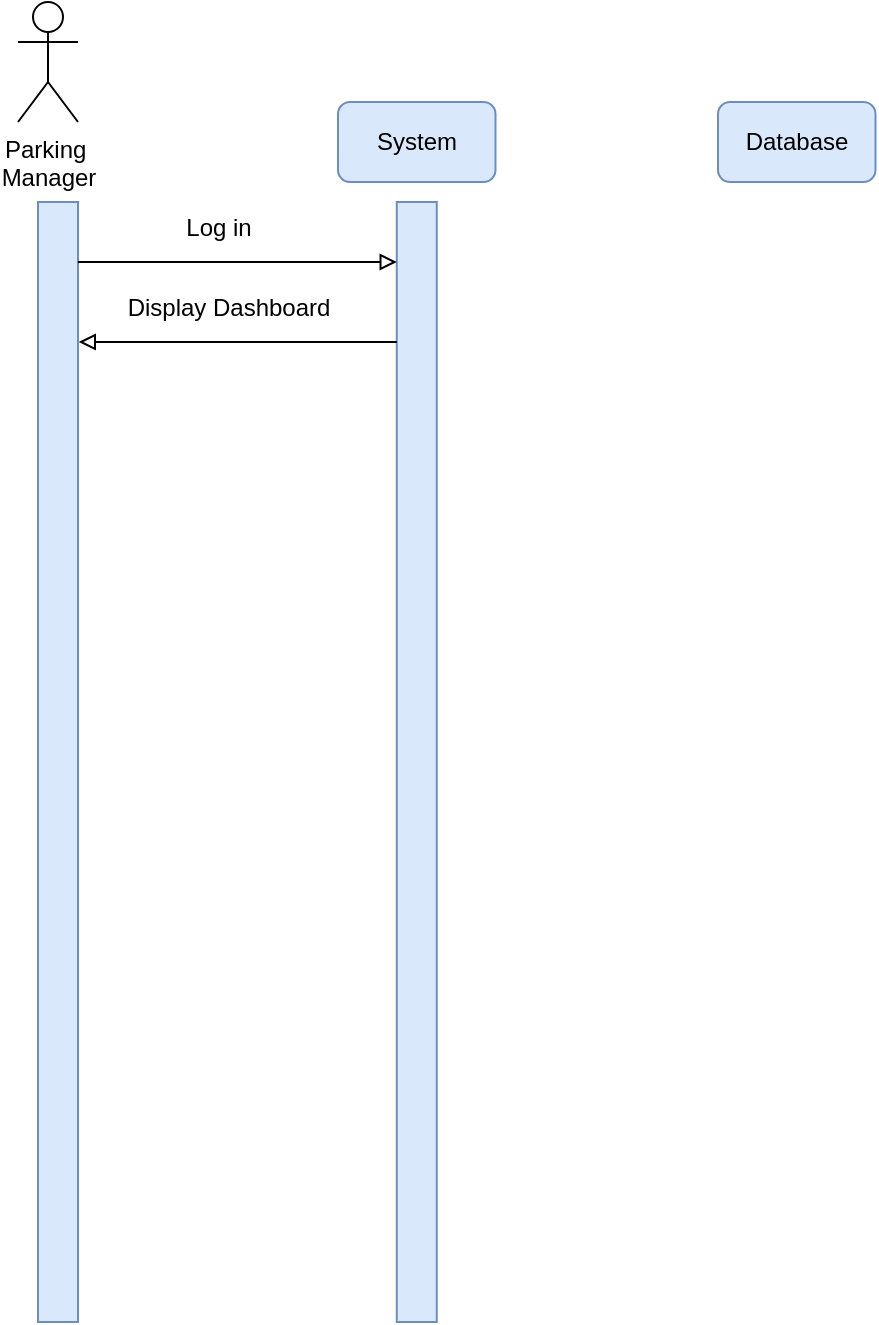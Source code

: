 <mxfile version="24.4.8" type="device">
  <diagram name="Page-1" id="lDwgoUdHp61VGgvie9R6">
    <mxGraphModel dx="1036" dy="606" grid="1" gridSize="10" guides="1" tooltips="1" connect="1" arrows="1" fold="1" page="1" pageScale="1" pageWidth="850" pageHeight="1100" math="0" shadow="0">
      <root>
        <mxCell id="0" />
        <mxCell id="1" parent="0" />
        <mxCell id="twbBR0jjznHiogXrfPrA-1" value="Parking&amp;nbsp;&lt;div&gt;Manager&lt;/div&gt;" style="shape=umlActor;verticalLabelPosition=bottom;verticalAlign=top;html=1;outlineConnect=0;" vertex="1" parent="1">
          <mxGeometry x="80" y="70" width="30" height="60" as="geometry" />
        </mxCell>
        <mxCell id="twbBR0jjznHiogXrfPrA-2" value="System" style="rounded=1;whiteSpace=wrap;html=1;fillColor=#dae8fc;strokeColor=#6c8ebf;" vertex="1" parent="1">
          <mxGeometry x="240" y="120" width="78.75" height="40" as="geometry" />
        </mxCell>
        <mxCell id="twbBR0jjznHiogXrfPrA-6" value="" style="html=1;points=[[0,0,0,0,5],[0,1,0,0,-5],[1,0,0,0,5],[1,1,0,0,-5]];perimeter=orthogonalPerimeter;outlineConnect=0;targetShapes=umlLifeline;portConstraint=eastwest;newEdgeStyle={&quot;curved&quot;:0,&quot;rounded&quot;:0};fillColor=#dae8fc;strokeColor=#6c8ebf;" vertex="1" parent="1">
          <mxGeometry x="269.38" y="170" width="20" height="560" as="geometry" />
        </mxCell>
        <mxCell id="twbBR0jjznHiogXrfPrA-17" value="Database" style="rounded=1;whiteSpace=wrap;html=1;fillColor=#dae8fc;strokeColor=#6c8ebf;" vertex="1" parent="1">
          <mxGeometry x="430" y="120" width="78.75" height="40" as="geometry" />
        </mxCell>
        <mxCell id="twbBR0jjznHiogXrfPrA-18" value="" style="html=1;points=[[0,0,0,0,5],[0,1,0,0,-5],[1,0,0,0,5],[1,1,0,0,-5]];perimeter=orthogonalPerimeter;outlineConnect=0;targetShapes=umlLifeline;portConstraint=eastwest;newEdgeStyle={&quot;curved&quot;:0,&quot;rounded&quot;:0};fillColor=#dae8fc;strokeColor=#6c8ebf;" vertex="1" parent="1">
          <mxGeometry x="90" y="170" width="20" height="560" as="geometry" />
        </mxCell>
        <mxCell id="twbBR0jjznHiogXrfPrA-19" value="" style="endArrow=block;html=1;rounded=0;endFill=0;" edge="1" parent="1" source="twbBR0jjznHiogXrfPrA-18" target="twbBR0jjznHiogXrfPrA-6">
          <mxGeometry width="50" height="50" relative="1" as="geometry">
            <mxPoint x="330" y="200" as="sourcePoint" />
            <mxPoint x="280" y="250" as="targetPoint" />
            <Array as="points">
              <mxPoint x="200" y="200" />
              <mxPoint x="240" y="200" />
            </Array>
          </mxGeometry>
        </mxCell>
        <mxCell id="twbBR0jjznHiogXrfPrA-20" value="Log in" style="text;html=1;align=center;verticalAlign=middle;resizable=0;points=[];autosize=1;strokeColor=none;fillColor=none;" vertex="1" parent="1">
          <mxGeometry x="150" y="168" width="60" height="30" as="geometry" />
        </mxCell>
        <mxCell id="twbBR0jjznHiogXrfPrA-21" value="" style="endArrow=block;html=1;rounded=0;endFill=0;" edge="1" parent="1">
          <mxGeometry width="50" height="50" relative="1" as="geometry">
            <mxPoint x="269.38" y="240" as="sourcePoint" />
            <mxPoint x="110.38" y="240" as="targetPoint" />
            <Array as="points">
              <mxPoint x="240.38" y="240" />
              <mxPoint x="200.38" y="240" />
            </Array>
          </mxGeometry>
        </mxCell>
        <mxCell id="twbBR0jjznHiogXrfPrA-22" value="Display Dashboard" style="text;html=1;align=center;verticalAlign=middle;resizable=0;points=[];autosize=1;strokeColor=none;fillColor=none;" vertex="1" parent="1">
          <mxGeometry x="125" y="208" width="120" height="30" as="geometry" />
        </mxCell>
      </root>
    </mxGraphModel>
  </diagram>
</mxfile>
